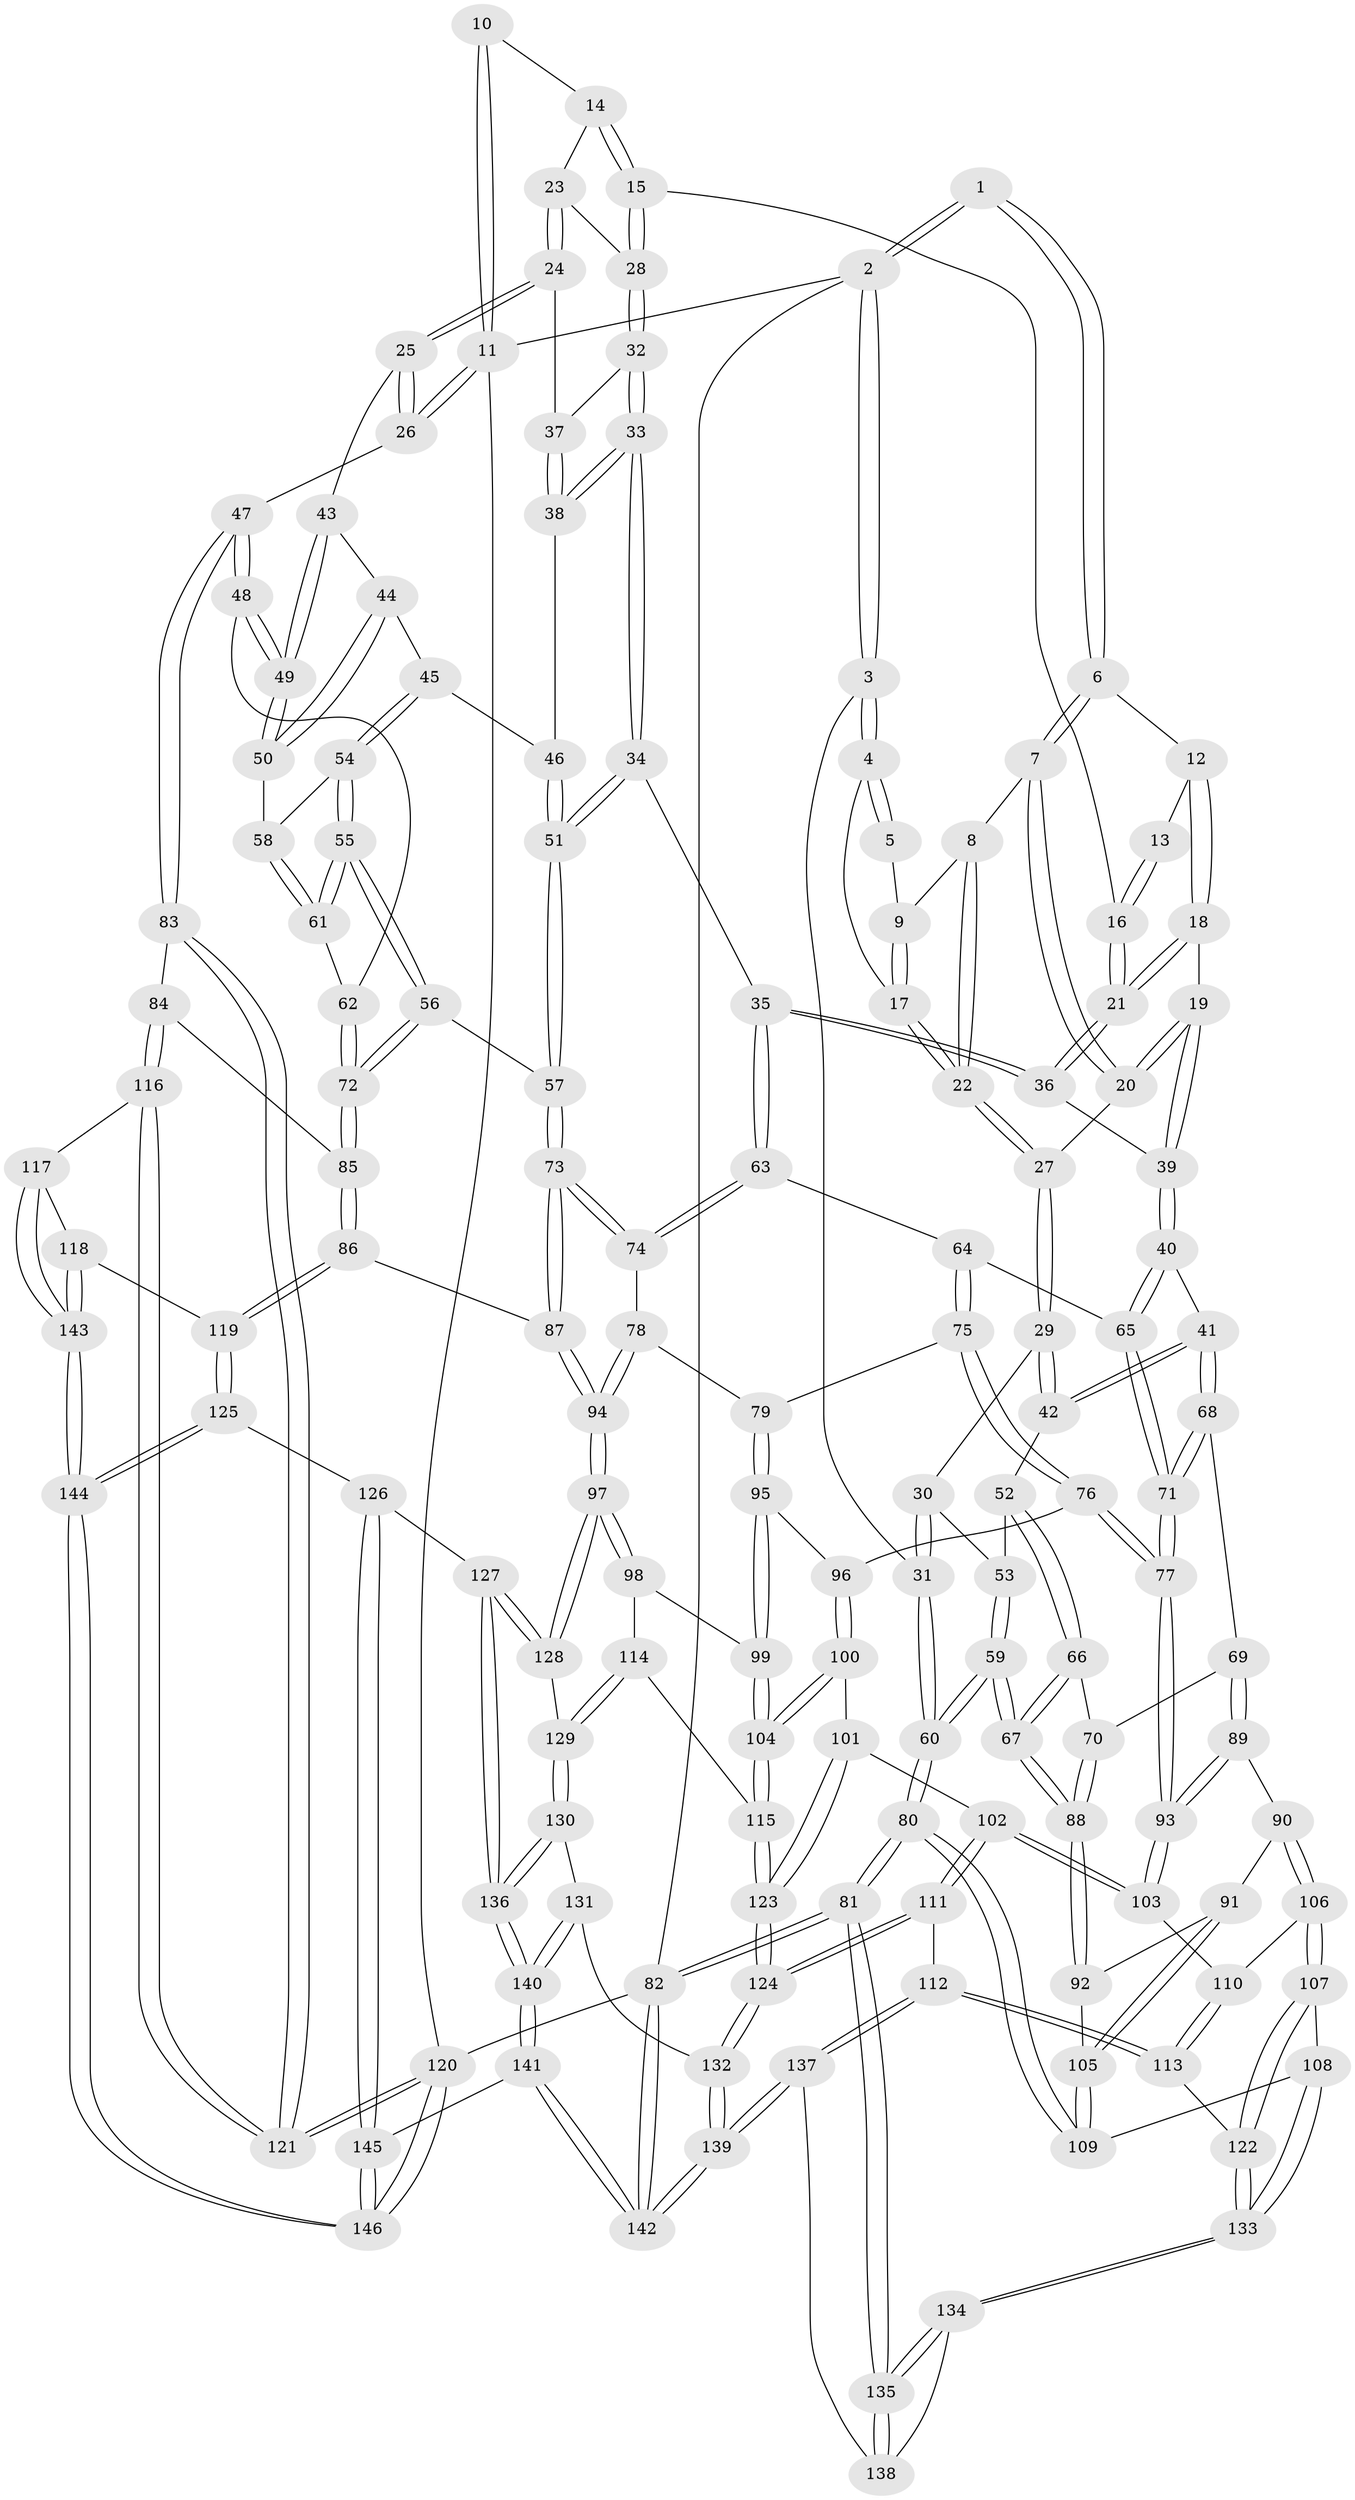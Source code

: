 // Generated by graph-tools (version 1.1) at 2025/11/02/27/25 16:11:51]
// undirected, 146 vertices, 362 edges
graph export_dot {
graph [start="1"]
  node [color=gray90,style=filled];
  1 [pos="+0.30311684711073145+0"];
  2 [pos="+0+0"];
  3 [pos="+0+0"];
  4 [pos="+0.10264818089213137+0.09584422901116062"];
  5 [pos="+0.2176245317041348+0.032934935881057406"];
  6 [pos="+0.39233650999063313+0"];
  7 [pos="+0.2845753641493871+0.11901473577125173"];
  8 [pos="+0.2325551562480599+0.08687576352476295"];
  9 [pos="+0.22124728771231522+0.06941166632448671"];
  10 [pos="+0.8518708811929231+0"];
  11 [pos="+1+0"];
  12 [pos="+0.40354335316464596+0"];
  13 [pos="+0.603658216339231+0"];
  14 [pos="+0.8647781802781567+0.012013629868442502"];
  15 [pos="+0.7015615519261428+0.11879107808426029"];
  16 [pos="+0.6336810912309833+0.05153778505589335"];
  17 [pos="+0.12016945821988548+0.1104152982171339"];
  18 [pos="+0.44502404671339707+0.10312874042672725"];
  19 [pos="+0.2983015942684179+0.17207861780981534"];
  20 [pos="+0.29074876729636295+0.1650677336313414"];
  21 [pos="+0.511286157754451+0.18909200365576395"];
  22 [pos="+0.14950717504425387+0.1442212097499371"];
  23 [pos="+0.8902392009065672+0.07690230148037341"];
  24 [pos="+0.9128368182739662+0.132555330310068"];
  25 [pos="+0.9230170029540006+0.1411823837741723"];
  26 [pos="+1+0.14495287312613286"];
  27 [pos="+0.16774781625990462+0.1750298571826207"];
  28 [pos="+0.7081346587331802+0.15114242223332972"];
  29 [pos="+0.14402394130802354+0.2581202076493497"];
  30 [pos="+0+0.18217863373670262"];
  31 [pos="+0+0.02033303603253622"];
  32 [pos="+0.7096032007583173+0.15906342505693785"];
  33 [pos="+0.6241022782208564+0.2777565387924698"];
  34 [pos="+0.5936962679534947+0.2995452251891903"];
  35 [pos="+0.5737471262959617+0.3007976633632977"];
  36 [pos="+0.5175678547807199+0.2373119528676603"];
  37 [pos="+0.7864479888330147+0.186328517085599"];
  38 [pos="+0.7869326733833458+0.2731872786560926"];
  39 [pos="+0.3268720514888201+0.27393642331067364"];
  40 [pos="+0.3228931926722756+0.28096150318470353"];
  41 [pos="+0.2640077244184485+0.333582128002918"];
  42 [pos="+0.15304488043618225+0.2893054159687397"];
  43 [pos="+0.9157467240451359+0.21778597067454367"];
  44 [pos="+0.8852758610881868+0.2631588559893088"];
  45 [pos="+0.8339664077241161+0.2898660789571764"];
  46 [pos="+0.7974584577700743+0.2841316417615351"];
  47 [pos="+1+0.3996819381295684"];
  48 [pos="+1+0.37049157754296147"];
  49 [pos="+1+0.324943088026645"];
  50 [pos="+0.9111923805875273+0.3273326491829361"];
  51 [pos="+0.7436868387076261+0.41588070322841686"];
  52 [pos="+0.12943350082336563+0.3123181992992805"];
  53 [pos="+0.06658988122423369+0.3190834529630922"];
  54 [pos="+0.8412829944933444+0.31764794134175556"];
  55 [pos="+0.8594233798564692+0.39895985014059615"];
  56 [pos="+0.8524662697451239+0.4068277953284432"];
  57 [pos="+0.7513368676976782+0.4285992364634022"];
  58 [pos="+0.9080922047327602+0.3342949407027115"];
  59 [pos="+0+0.4863939007761036"];
  60 [pos="+0+0.49188970459825515"];
  61 [pos="+0.8870782141970354+0.38793684877477974"];
  62 [pos="+0.9480222546562991+0.39746502872706846"];
  63 [pos="+0.5597206880953325+0.3308564345476747"];
  64 [pos="+0.4570062671044651+0.39549368561886566"];
  65 [pos="+0.42240505794674044+0.3947625308639057"];
  66 [pos="+0.1197580224008868+0.3551536294127261"];
  67 [pos="+0+0.4877888713163433"];
  68 [pos="+0.264519269676386+0.4011924802136429"];
  69 [pos="+0.15563222243020614+0.46902650842767973"];
  70 [pos="+0.1381556854777294+0.46272727910388284"];
  71 [pos="+0.32313421373705387+0.4668175879542796"];
  72 [pos="+0.9183034679212986+0.5246236830366124"];
  73 [pos="+0.7407301419380196+0.48217619841851833"];
  74 [pos="+0.5719361012821971+0.47256247529730555"];
  75 [pos="+0.45325027946117+0.492386176007937"];
  76 [pos="+0.39129622529897795+0.5242980880573185"];
  77 [pos="+0.3369733965076974+0.5210246080478282"];
  78 [pos="+0.561068000871537+0.5021476497476488"];
  79 [pos="+0.5321155011155696+0.5186265294484184"];
  80 [pos="+0+0.6646818179350141"];
  81 [pos="+0+1"];
  82 [pos="+0+1"];
  83 [pos="+1+0.49689501686501186"];
  84 [pos="+0.9346855510404327+0.5512122669315633"];
  85 [pos="+0.927125784038436+0.5518567211515061"];
  86 [pos="+0.8390137075575511+0.6184547580244185"];
  87 [pos="+0.7577503609451155+0.6003109324991263"];
  88 [pos="+0+0.4919910000639341"];
  89 [pos="+0.171999228580433+0.5208128462159787"];
  90 [pos="+0.16291322194954852+0.5728454935311651"];
  91 [pos="+0.15797979432071205+0.5743639187418941"];
  92 [pos="+0.025197782639896842+0.5480997899149458"];
  93 [pos="+0.324119370260563+0.5433541268879787"];
  94 [pos="+0.6932324635379312+0.6395967572932615"];
  95 [pos="+0.5122832634007726+0.5721236285396547"];
  96 [pos="+0.42781912728050636+0.5637312215076244"];
  97 [pos="+0.6812323944175221+0.6559447625370955"];
  98 [pos="+0.5392130162231936+0.6172818618850022"];
  99 [pos="+0.5130317752152734+0.5893325026633444"];
  100 [pos="+0.4417706858685162+0.6391386003015581"];
  101 [pos="+0.3785724019540491+0.6329757485881888"];
  102 [pos="+0.37746382291292646+0.6326409369702441"];
  103 [pos="+0.3229850282235284+0.5487299033994194"];
  104 [pos="+0.4478324582572485+0.6434254857492112"];
  105 [pos="+0.09749570638954794+0.6268122486720984"];
  106 [pos="+0.19426019759347887+0.6121277021559559"];
  107 [pos="+0.1902391195294215+0.6546364535691811"];
  108 [pos="+0.10232069457382274+0.7034711929137861"];
  109 [pos="+0.09108929960341465+0.6955431510587391"];
  110 [pos="+0.2931213877072296+0.586257798757705"];
  111 [pos="+0.30545835027564716+0.7429178813244526"];
  112 [pos="+0.2981185574026825+0.7427311731576373"];
  113 [pos="+0.2868575918285429+0.7359025883472271"];
  114 [pos="+0.5042302305324635+0.6993146536233661"];
  115 [pos="+0.45990219137245064+0.6846057593926459"];
  116 [pos="+1+0.8296410035121298"];
  117 [pos="+1+0.8274365872448862"];
  118 [pos="+0.9323007839161002+0.7921146876429361"];
  119 [pos="+0.9223399975517822+0.7878793128324393"];
  120 [pos="+1+1"];
  121 [pos="+1+0.8918259745603728"];
  122 [pos="+0.2755253557963105+0.7346891407979882"];
  123 [pos="+0.4092559991133105+0.7336660701363821"];
  124 [pos="+0.3823910991367301+0.7683890766771982"];
  125 [pos="+0.7844258640863109+0.8466769706372327"];
  126 [pos="+0.7597375998092866+0.8424949502000496"];
  127 [pos="+0.697878185929012+0.8063165176368372"];
  128 [pos="+0.674827407682751+0.6741546977557094"];
  129 [pos="+0.5401388863407921+0.7312675610793617"];
  130 [pos="+0.5255397990741719+0.7885648968527337"];
  131 [pos="+0.45612165437913427+0.8118264321138108"];
  132 [pos="+0.41365332071818045+0.814091237487004"];
  133 [pos="+0.13475567859530557+0.7970726311234864"];
  134 [pos="+0.13173418120676808+0.8063140680972797"];
  135 [pos="+0+1"];
  136 [pos="+0.6008156962224719+0.871324230862992"];
  137 [pos="+0.25799037799612984+0.9241405489629169"];
  138 [pos="+0.2243257635826493+0.9037330594289148"];
  139 [pos="+0.3502155182270189+1"];
  140 [pos="+0.5667785556914832+0.9807620351362984"];
  141 [pos="+0.5394135608422895+1"];
  142 [pos="+0.3646148294715838+1"];
  143 [pos="+0.8477083475766478+0.9939318945671014"];
  144 [pos="+0.8265071172730478+1"];
  145 [pos="+0.6031084173467165+1"];
  146 [pos="+0.797009939554397+1"];
  1 -- 2;
  1 -- 2;
  1 -- 6;
  1 -- 6;
  2 -- 3;
  2 -- 3;
  2 -- 11;
  2 -- 82;
  3 -- 4;
  3 -- 4;
  3 -- 31;
  4 -- 5;
  4 -- 5;
  4 -- 17;
  5 -- 9;
  6 -- 7;
  6 -- 7;
  6 -- 12;
  7 -- 8;
  7 -- 20;
  7 -- 20;
  8 -- 9;
  8 -- 22;
  8 -- 22;
  9 -- 17;
  9 -- 17;
  10 -- 11;
  10 -- 11;
  10 -- 14;
  11 -- 26;
  11 -- 26;
  11 -- 120;
  12 -- 13;
  12 -- 18;
  12 -- 18;
  13 -- 16;
  13 -- 16;
  14 -- 15;
  14 -- 15;
  14 -- 23;
  15 -- 16;
  15 -- 28;
  15 -- 28;
  16 -- 21;
  16 -- 21;
  17 -- 22;
  17 -- 22;
  18 -- 19;
  18 -- 21;
  18 -- 21;
  19 -- 20;
  19 -- 20;
  19 -- 39;
  19 -- 39;
  20 -- 27;
  21 -- 36;
  21 -- 36;
  22 -- 27;
  22 -- 27;
  23 -- 24;
  23 -- 24;
  23 -- 28;
  24 -- 25;
  24 -- 25;
  24 -- 37;
  25 -- 26;
  25 -- 26;
  25 -- 43;
  26 -- 47;
  27 -- 29;
  27 -- 29;
  28 -- 32;
  28 -- 32;
  29 -- 30;
  29 -- 42;
  29 -- 42;
  30 -- 31;
  30 -- 31;
  30 -- 53;
  31 -- 60;
  31 -- 60;
  32 -- 33;
  32 -- 33;
  32 -- 37;
  33 -- 34;
  33 -- 34;
  33 -- 38;
  33 -- 38;
  34 -- 35;
  34 -- 51;
  34 -- 51;
  35 -- 36;
  35 -- 36;
  35 -- 63;
  35 -- 63;
  36 -- 39;
  37 -- 38;
  37 -- 38;
  38 -- 46;
  39 -- 40;
  39 -- 40;
  40 -- 41;
  40 -- 65;
  40 -- 65;
  41 -- 42;
  41 -- 42;
  41 -- 68;
  41 -- 68;
  42 -- 52;
  43 -- 44;
  43 -- 49;
  43 -- 49;
  44 -- 45;
  44 -- 50;
  44 -- 50;
  45 -- 46;
  45 -- 54;
  45 -- 54;
  46 -- 51;
  46 -- 51;
  47 -- 48;
  47 -- 48;
  47 -- 83;
  47 -- 83;
  48 -- 49;
  48 -- 49;
  48 -- 62;
  49 -- 50;
  49 -- 50;
  50 -- 58;
  51 -- 57;
  51 -- 57;
  52 -- 53;
  52 -- 66;
  52 -- 66;
  53 -- 59;
  53 -- 59;
  54 -- 55;
  54 -- 55;
  54 -- 58;
  55 -- 56;
  55 -- 56;
  55 -- 61;
  55 -- 61;
  56 -- 57;
  56 -- 72;
  56 -- 72;
  57 -- 73;
  57 -- 73;
  58 -- 61;
  58 -- 61;
  59 -- 60;
  59 -- 60;
  59 -- 67;
  59 -- 67;
  60 -- 80;
  60 -- 80;
  61 -- 62;
  62 -- 72;
  62 -- 72;
  63 -- 64;
  63 -- 74;
  63 -- 74;
  64 -- 65;
  64 -- 75;
  64 -- 75;
  65 -- 71;
  65 -- 71;
  66 -- 67;
  66 -- 67;
  66 -- 70;
  67 -- 88;
  67 -- 88;
  68 -- 69;
  68 -- 71;
  68 -- 71;
  69 -- 70;
  69 -- 89;
  69 -- 89;
  70 -- 88;
  70 -- 88;
  71 -- 77;
  71 -- 77;
  72 -- 85;
  72 -- 85;
  73 -- 74;
  73 -- 74;
  73 -- 87;
  73 -- 87;
  74 -- 78;
  75 -- 76;
  75 -- 76;
  75 -- 79;
  76 -- 77;
  76 -- 77;
  76 -- 96;
  77 -- 93;
  77 -- 93;
  78 -- 79;
  78 -- 94;
  78 -- 94;
  79 -- 95;
  79 -- 95;
  80 -- 81;
  80 -- 81;
  80 -- 109;
  80 -- 109;
  81 -- 82;
  81 -- 82;
  81 -- 135;
  81 -- 135;
  82 -- 142;
  82 -- 142;
  82 -- 120;
  83 -- 84;
  83 -- 121;
  83 -- 121;
  84 -- 85;
  84 -- 116;
  84 -- 116;
  85 -- 86;
  85 -- 86;
  86 -- 87;
  86 -- 119;
  86 -- 119;
  87 -- 94;
  87 -- 94;
  88 -- 92;
  88 -- 92;
  89 -- 90;
  89 -- 93;
  89 -- 93;
  90 -- 91;
  90 -- 106;
  90 -- 106;
  91 -- 92;
  91 -- 105;
  91 -- 105;
  92 -- 105;
  93 -- 103;
  93 -- 103;
  94 -- 97;
  94 -- 97;
  95 -- 96;
  95 -- 99;
  95 -- 99;
  96 -- 100;
  96 -- 100;
  97 -- 98;
  97 -- 98;
  97 -- 128;
  97 -- 128;
  98 -- 99;
  98 -- 114;
  99 -- 104;
  99 -- 104;
  100 -- 101;
  100 -- 104;
  100 -- 104;
  101 -- 102;
  101 -- 123;
  101 -- 123;
  102 -- 103;
  102 -- 103;
  102 -- 111;
  102 -- 111;
  103 -- 110;
  104 -- 115;
  104 -- 115;
  105 -- 109;
  105 -- 109;
  106 -- 107;
  106 -- 107;
  106 -- 110;
  107 -- 108;
  107 -- 122;
  107 -- 122;
  108 -- 109;
  108 -- 133;
  108 -- 133;
  110 -- 113;
  110 -- 113;
  111 -- 112;
  111 -- 124;
  111 -- 124;
  112 -- 113;
  112 -- 113;
  112 -- 137;
  112 -- 137;
  113 -- 122;
  114 -- 115;
  114 -- 129;
  114 -- 129;
  115 -- 123;
  115 -- 123;
  116 -- 117;
  116 -- 121;
  116 -- 121;
  117 -- 118;
  117 -- 143;
  117 -- 143;
  118 -- 119;
  118 -- 143;
  118 -- 143;
  119 -- 125;
  119 -- 125;
  120 -- 121;
  120 -- 121;
  120 -- 146;
  120 -- 146;
  122 -- 133;
  122 -- 133;
  123 -- 124;
  123 -- 124;
  124 -- 132;
  124 -- 132;
  125 -- 126;
  125 -- 144;
  125 -- 144;
  126 -- 127;
  126 -- 145;
  126 -- 145;
  127 -- 128;
  127 -- 128;
  127 -- 136;
  127 -- 136;
  128 -- 129;
  129 -- 130;
  129 -- 130;
  130 -- 131;
  130 -- 136;
  130 -- 136;
  131 -- 132;
  131 -- 140;
  131 -- 140;
  132 -- 139;
  132 -- 139;
  133 -- 134;
  133 -- 134;
  134 -- 135;
  134 -- 135;
  134 -- 138;
  135 -- 138;
  135 -- 138;
  136 -- 140;
  136 -- 140;
  137 -- 138;
  137 -- 139;
  137 -- 139;
  139 -- 142;
  139 -- 142;
  140 -- 141;
  140 -- 141;
  141 -- 142;
  141 -- 142;
  141 -- 145;
  143 -- 144;
  143 -- 144;
  144 -- 146;
  144 -- 146;
  145 -- 146;
  145 -- 146;
}
